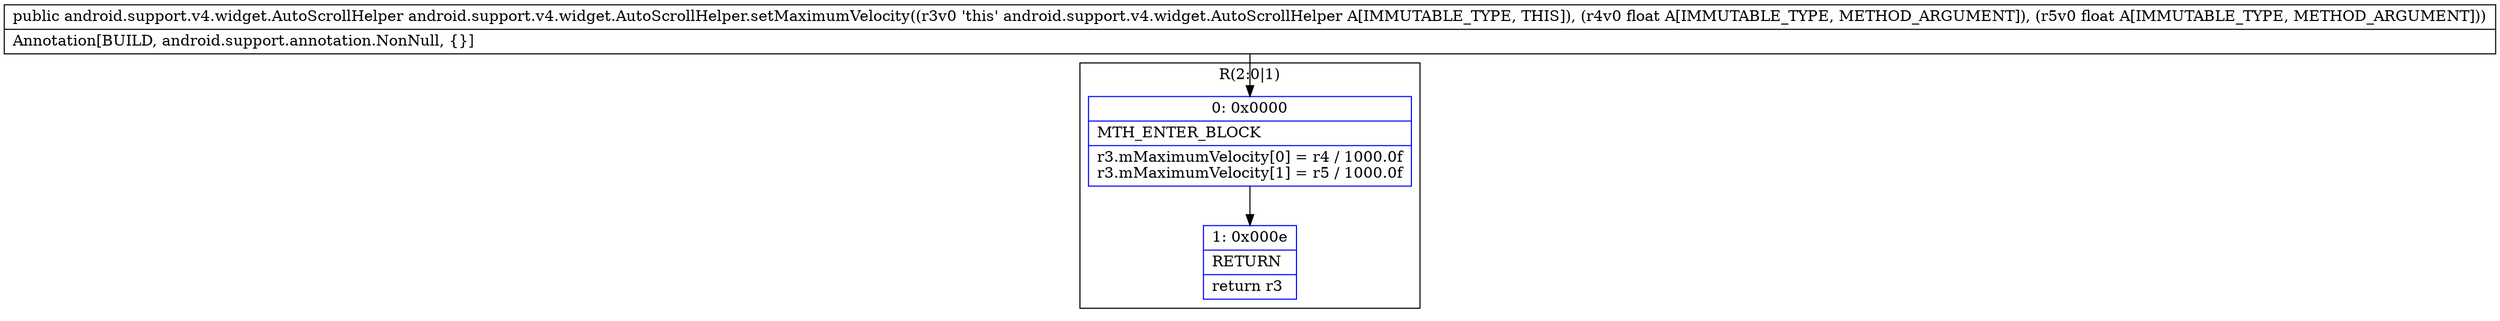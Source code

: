 digraph "CFG forandroid.support.v4.widget.AutoScrollHelper.setMaximumVelocity(FF)Landroid\/support\/v4\/widget\/AutoScrollHelper;" {
subgraph cluster_Region_1299778611 {
label = "R(2:0|1)";
node [shape=record,color=blue];
Node_0 [shape=record,label="{0\:\ 0x0000|MTH_ENTER_BLOCK\l|r3.mMaximumVelocity[0] = r4 \/ 1000.0f\lr3.mMaximumVelocity[1] = r5 \/ 1000.0f\l}"];
Node_1 [shape=record,label="{1\:\ 0x000e|RETURN\l|return r3\l}"];
}
MethodNode[shape=record,label="{public android.support.v4.widget.AutoScrollHelper android.support.v4.widget.AutoScrollHelper.setMaximumVelocity((r3v0 'this' android.support.v4.widget.AutoScrollHelper A[IMMUTABLE_TYPE, THIS]), (r4v0 float A[IMMUTABLE_TYPE, METHOD_ARGUMENT]), (r5v0 float A[IMMUTABLE_TYPE, METHOD_ARGUMENT]))  | Annotation[BUILD, android.support.annotation.NonNull, \{\}]\l}"];
MethodNode -> Node_0;
Node_0 -> Node_1;
}

